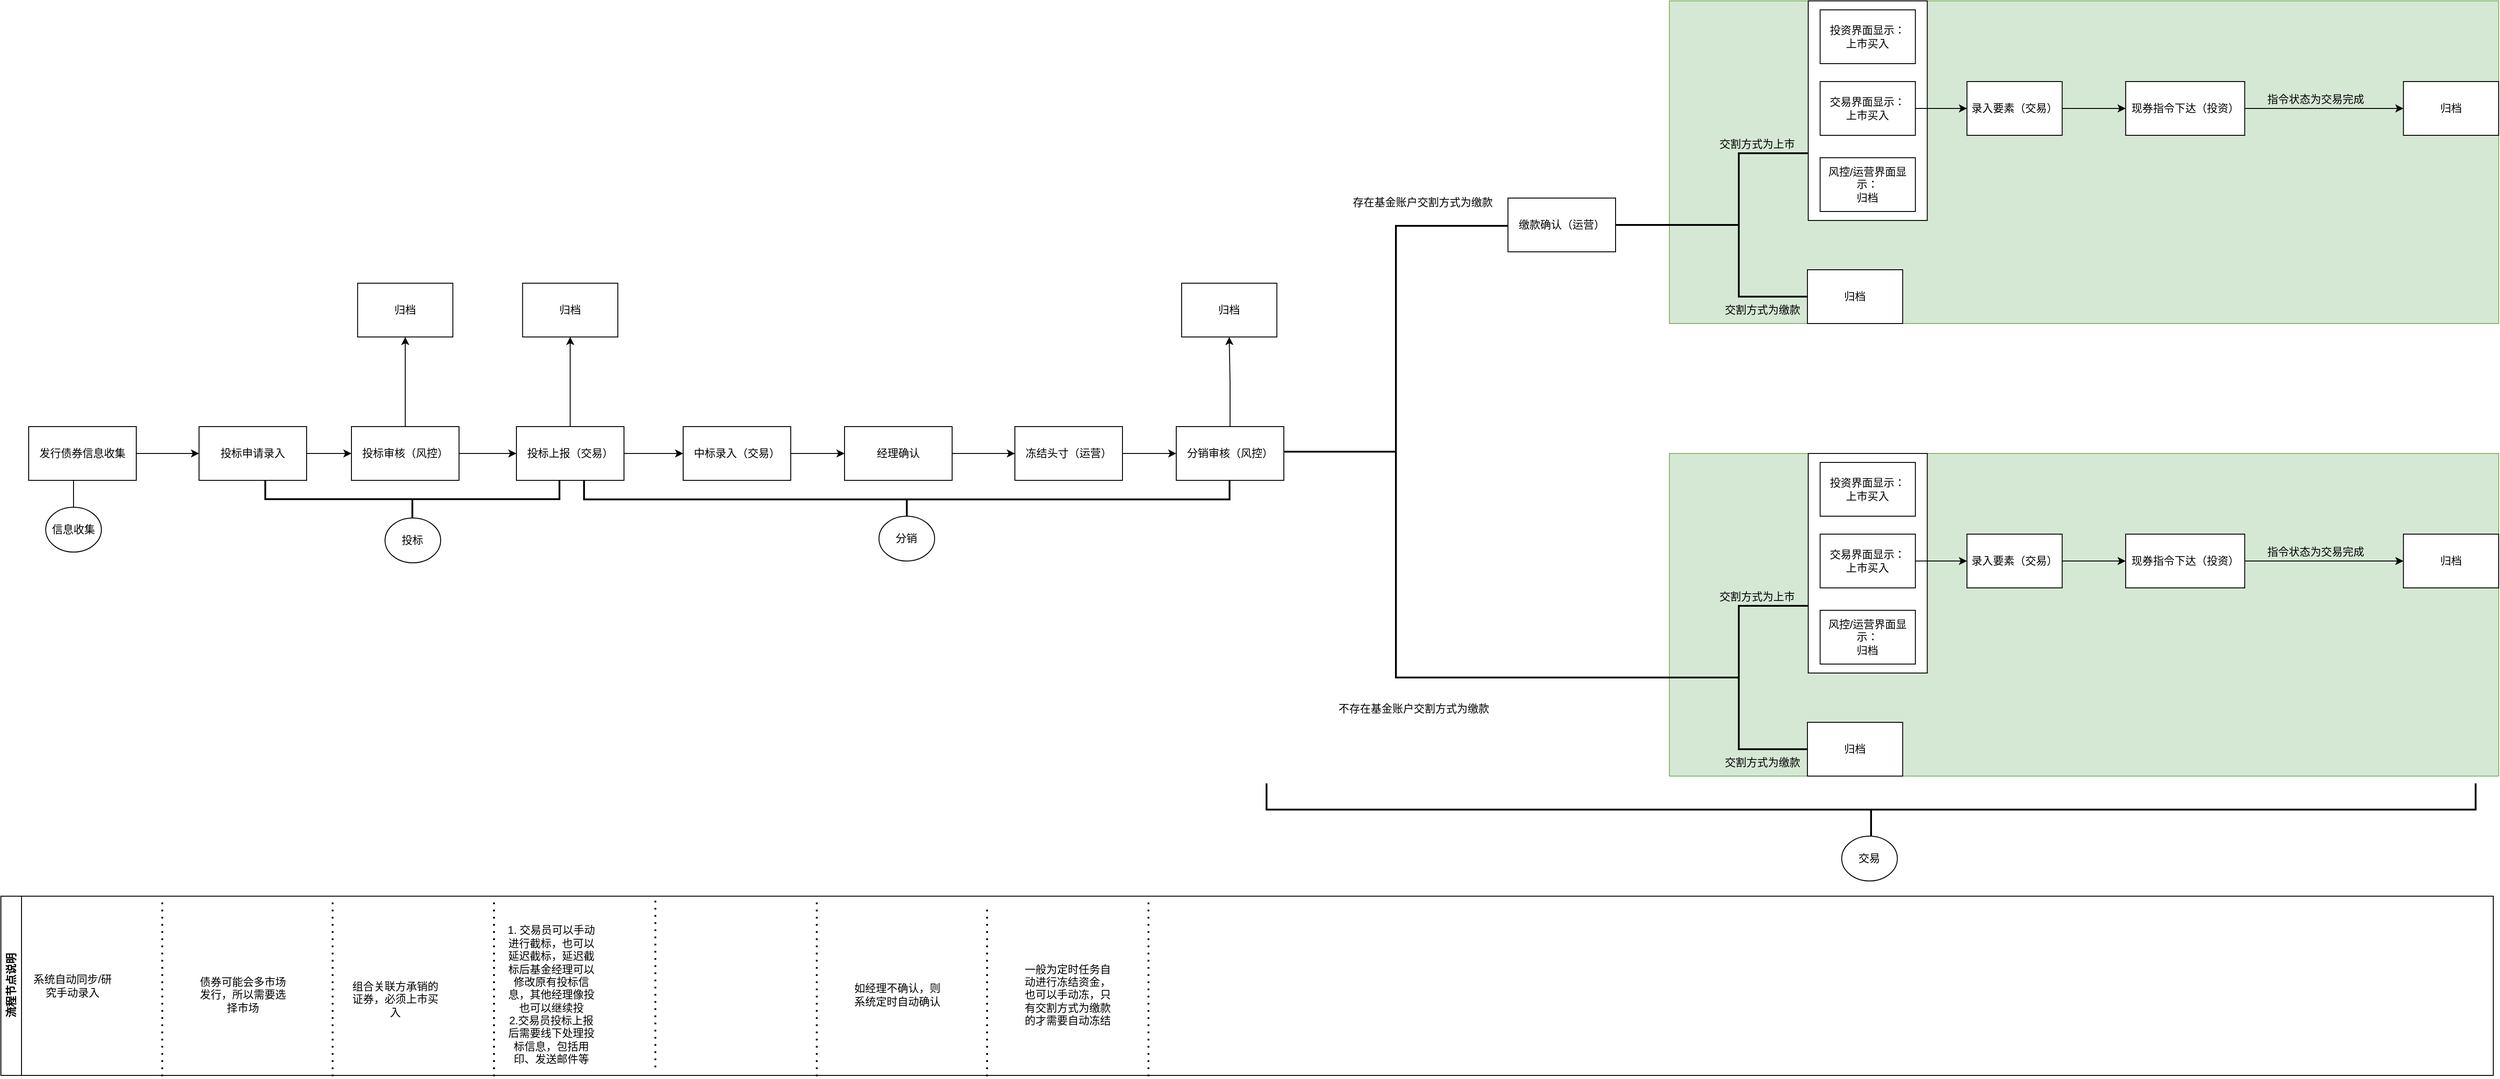<mxfile version="21.6.5" type="github">
  <diagram name="Page-1" id="9l_n-vJ5dFMjZLFDEs7Z">
    <mxGraphModel dx="1691" dy="1612" grid="1" gridSize="10" guides="1" tooltips="1" connect="1" arrows="1" fold="1" page="1" pageScale="1" pageWidth="827" pageHeight="1169" math="0" shadow="0">
      <root>
        <mxCell id="0" />
        <mxCell id="1" parent="0" />
        <mxCell id="hEPiWNOAB4XM48eltgoP-20" style="edgeStyle=orthogonalEdgeStyle;rounded=0;orthogonalLoop=1;jettySize=auto;html=1;entryX=0;entryY=0.5;entryDx=0;entryDy=0;" parent="1" source="hEPiWNOAB4XM48eltgoP-1" target="hEPiWNOAB4XM48eltgoP-2" edge="1">
          <mxGeometry relative="1" as="geometry" />
        </mxCell>
        <mxCell id="hEPiWNOAB4XM48eltgoP-1" value="投标申请录入" style="rounded=0;whiteSpace=wrap;html=1;" parent="1" vertex="1">
          <mxGeometry x="60" y="350" width="120" height="60" as="geometry" />
        </mxCell>
        <mxCell id="hEPiWNOAB4XM48eltgoP-21" style="edgeStyle=orthogonalEdgeStyle;rounded=0;orthogonalLoop=1;jettySize=auto;html=1;entryX=0;entryY=0.5;entryDx=0;entryDy=0;" parent="1" source="hEPiWNOAB4XM48eltgoP-2" target="hEPiWNOAB4XM48eltgoP-5" edge="1">
          <mxGeometry relative="1" as="geometry" />
        </mxCell>
        <mxCell id="M6cpoT_YFVFPnxx10Tcq-92" style="edgeStyle=orthogonalEdgeStyle;rounded=0;orthogonalLoop=1;jettySize=auto;html=1;entryX=0.5;entryY=1;entryDx=0;entryDy=0;" edge="1" parent="1" source="hEPiWNOAB4XM48eltgoP-2" target="M6cpoT_YFVFPnxx10Tcq-89">
          <mxGeometry relative="1" as="geometry" />
        </mxCell>
        <mxCell id="hEPiWNOAB4XM48eltgoP-2" value="投标审核（风控）" style="rounded=0;whiteSpace=wrap;html=1;" parent="1" vertex="1">
          <mxGeometry x="230" y="350" width="120" height="60" as="geometry" />
        </mxCell>
        <mxCell id="hEPiWNOAB4XM48eltgoP-23" style="edgeStyle=orthogonalEdgeStyle;rounded=0;orthogonalLoop=1;jettySize=auto;html=1;" parent="1" source="hEPiWNOAB4XM48eltgoP-5" target="hEPiWNOAB4XM48eltgoP-6" edge="1">
          <mxGeometry relative="1" as="geometry" />
        </mxCell>
        <mxCell id="M6cpoT_YFVFPnxx10Tcq-93" style="edgeStyle=orthogonalEdgeStyle;rounded=0;orthogonalLoop=1;jettySize=auto;html=1;entryX=0.5;entryY=1;entryDx=0;entryDy=0;" edge="1" parent="1" source="hEPiWNOAB4XM48eltgoP-5" target="M6cpoT_YFVFPnxx10Tcq-90">
          <mxGeometry relative="1" as="geometry" />
        </mxCell>
        <mxCell id="hEPiWNOAB4XM48eltgoP-5" value="投标上报（交易）" style="rounded=0;whiteSpace=wrap;html=1;" parent="1" vertex="1">
          <mxGeometry x="414" y="350" width="120" height="60" as="geometry" />
        </mxCell>
        <mxCell id="hEPiWNOAB4XM48eltgoP-24" style="edgeStyle=orthogonalEdgeStyle;rounded=0;orthogonalLoop=1;jettySize=auto;html=1;entryX=0;entryY=0.5;entryDx=0;entryDy=0;" parent="1" source="hEPiWNOAB4XM48eltgoP-6" target="hEPiWNOAB4XM48eltgoP-7" edge="1">
          <mxGeometry relative="1" as="geometry" />
        </mxCell>
        <mxCell id="hEPiWNOAB4XM48eltgoP-6" value="中标录入（交易）" style="rounded=0;whiteSpace=wrap;html=1;" parent="1" vertex="1">
          <mxGeometry x="600" y="350" width="120" height="60" as="geometry" />
        </mxCell>
        <mxCell id="hEPiWNOAB4XM48eltgoP-25" style="edgeStyle=orthogonalEdgeStyle;rounded=0;orthogonalLoop=1;jettySize=auto;html=1;entryX=0;entryY=0.5;entryDx=0;entryDy=0;" parent="1" source="hEPiWNOAB4XM48eltgoP-7" target="hEPiWNOAB4XM48eltgoP-8" edge="1">
          <mxGeometry relative="1" as="geometry" />
        </mxCell>
        <mxCell id="hEPiWNOAB4XM48eltgoP-7" value="经理确认" style="rounded=0;whiteSpace=wrap;html=1;" parent="1" vertex="1">
          <mxGeometry x="780" y="350" width="120" height="60" as="geometry" />
        </mxCell>
        <mxCell id="hEPiWNOAB4XM48eltgoP-26" style="edgeStyle=orthogonalEdgeStyle;rounded=0;orthogonalLoop=1;jettySize=auto;html=1;entryX=0;entryY=0.5;entryDx=0;entryDy=0;" parent="1" source="hEPiWNOAB4XM48eltgoP-8" target="hEPiWNOAB4XM48eltgoP-9" edge="1">
          <mxGeometry relative="1" as="geometry" />
        </mxCell>
        <mxCell id="hEPiWNOAB4XM48eltgoP-8" value="冻结头寸（运营）" style="rounded=0;whiteSpace=wrap;html=1;" parent="1" vertex="1">
          <mxGeometry x="970" y="350" width="120" height="60" as="geometry" />
        </mxCell>
        <mxCell id="M6cpoT_YFVFPnxx10Tcq-94" style="edgeStyle=orthogonalEdgeStyle;rounded=0;orthogonalLoop=1;jettySize=auto;html=1;" edge="1" parent="1" source="hEPiWNOAB4XM48eltgoP-9" target="M6cpoT_YFVFPnxx10Tcq-91">
          <mxGeometry relative="1" as="geometry" />
        </mxCell>
        <mxCell id="hEPiWNOAB4XM48eltgoP-9" value="分销审核（风控）" style="rounded=0;whiteSpace=wrap;html=1;" parent="1" vertex="1">
          <mxGeometry x="1150" y="350" width="120" height="60" as="geometry" />
        </mxCell>
        <mxCell id="hEPiWNOAB4XM48eltgoP-17" value="" style="group" parent="1" vertex="1" connectable="0">
          <mxGeometry x="109" y="406" width="331" height="212.5" as="geometry" />
        </mxCell>
        <mxCell id="hEPiWNOAB4XM48eltgoP-14" value="" style="strokeWidth=2;html=1;shape=mxgraph.flowchart.annotation_2;align=left;labelPosition=right;pointerEvents=1;rotation=-90;" parent="hEPiWNOAB4XM48eltgoP-17" vertex="1">
          <mxGeometry x="168.25" y="-139.06" width="41.38" height="328.13" as="geometry" />
        </mxCell>
        <mxCell id="hEPiWNOAB4XM48eltgoP-16" value="投标" style="ellipse;whiteSpace=wrap;html=1;" parent="hEPiWNOAB4XM48eltgoP-17" vertex="1">
          <mxGeometry x="158.469" y="46" width="62.062" height="50" as="geometry" />
        </mxCell>
        <mxCell id="M6cpoT_YFVFPnxx10Tcq-79" value="" style="endArrow=none;dashed=1;html=1;dashPattern=1 3;strokeWidth=2;rounded=0;" edge="1" parent="hEPiWNOAB4XM48eltgoP-17">
          <mxGeometry width="50" height="50" relative="1" as="geometry">
            <mxPoint x="100" y="669" as="sourcePoint" />
            <mxPoint x="100" y="469" as="targetPoint" />
          </mxGeometry>
        </mxCell>
        <mxCell id="hEPiWNOAB4XM48eltgoP-18" value="" style="strokeWidth=2;html=1;shape=mxgraph.flowchart.annotation_2;align=left;labelPosition=right;pointerEvents=1;rotation=-90;" parent="1" vertex="1">
          <mxGeometry x="828.75" y="71.25" width="41.38" height="720" as="geometry" />
        </mxCell>
        <mxCell id="hEPiWNOAB4XM48eltgoP-19" value="分销" style="ellipse;whiteSpace=wrap;html=1;" parent="1" vertex="1">
          <mxGeometry x="818.409" y="450" width="62.062" height="50" as="geometry" />
        </mxCell>
        <mxCell id="M6cpoT_YFVFPnxx10Tcq-2" style="edgeStyle=orthogonalEdgeStyle;rounded=0;orthogonalLoop=1;jettySize=auto;html=1;" edge="1" parent="1" source="M6cpoT_YFVFPnxx10Tcq-1" target="hEPiWNOAB4XM48eltgoP-1">
          <mxGeometry relative="1" as="geometry" />
        </mxCell>
        <mxCell id="M6cpoT_YFVFPnxx10Tcq-1" value="发行债券信息收集&lt;br&gt;" style="rounded=0;whiteSpace=wrap;html=1;" vertex="1" parent="1">
          <mxGeometry x="-130" y="350" width="120" height="60" as="geometry" />
        </mxCell>
        <mxCell id="M6cpoT_YFVFPnxx10Tcq-64" value="" style="group" vertex="1" connectable="0" parent="1">
          <mxGeometry x="1270" y="-125" width="1355" height="865" as="geometry" />
        </mxCell>
        <mxCell id="M6cpoT_YFVFPnxx10Tcq-24" value="缴款确认（运营）" style="rounded=0;whiteSpace=wrap;html=1;" vertex="1" parent="M6cpoT_YFVFPnxx10Tcq-64">
          <mxGeometry x="250" y="220" width="120" height="60" as="geometry" />
        </mxCell>
        <mxCell id="M6cpoT_YFVFPnxx10Tcq-25" value="" style="strokeWidth=2;html=1;shape=mxgraph.flowchart.annotation_2;align=left;labelPosition=right;pointerEvents=1;" vertex="1" parent="M6cpoT_YFVFPnxx10Tcq-64">
          <mxGeometry y="251" width="250" height="504" as="geometry" />
        </mxCell>
        <mxCell id="M6cpoT_YFVFPnxx10Tcq-26" value="存在基金账户交割方式为缴款" style="text;html=1;strokeColor=none;fillColor=none;align=center;verticalAlign=middle;whiteSpace=wrap;rounded=0;" vertex="1" parent="M6cpoT_YFVFPnxx10Tcq-64">
          <mxGeometry x="40" y="210" width="230" height="30" as="geometry" />
        </mxCell>
        <mxCell id="M6cpoT_YFVFPnxx10Tcq-44" value="" style="group;fillColor=#d5e8d4;strokeColor=#82b366;fillStyle=auto;" vertex="1" connectable="0" parent="M6cpoT_YFVFPnxx10Tcq-64">
          <mxGeometry x="430" width="925" height="360" as="geometry" />
        </mxCell>
        <mxCell id="M6cpoT_YFVFPnxx10Tcq-9" value="" style="strokeWidth=2;html=1;shape=mxgraph.flowchart.annotation_2;align=left;labelPosition=right;pointerEvents=1;" vertex="1" parent="M6cpoT_YFVFPnxx10Tcq-44">
          <mxGeometry y="170" width="154.9" height="160" as="geometry" />
        </mxCell>
        <mxCell id="M6cpoT_YFVFPnxx10Tcq-11" value="归档" style="rounded=0;whiteSpace=wrap;html=1;" vertex="1" parent="M6cpoT_YFVFPnxx10Tcq-44">
          <mxGeometry x="154.019" y="300" width="106.22" height="60" as="geometry" />
        </mxCell>
        <mxCell id="M6cpoT_YFVFPnxx10Tcq-12" value="交割方式为上市" style="text;html=1;strokeColor=none;fillColor=none;align=center;verticalAlign=middle;whiteSpace=wrap;rounded=0;" vertex="1" parent="M6cpoT_YFVFPnxx10Tcq-44">
          <mxGeometry x="40.493" y="145" width="115.687" height="30" as="geometry" />
        </mxCell>
        <mxCell id="M6cpoT_YFVFPnxx10Tcq-13" value="交割方式为缴款" style="text;html=1;strokeColor=none;fillColor=none;align=center;verticalAlign=middle;whiteSpace=wrap;rounded=0;" vertex="1" parent="M6cpoT_YFVFPnxx10Tcq-44">
          <mxGeometry x="40.49" y="330" width="127.688" height="30" as="geometry" />
        </mxCell>
        <mxCell id="M6cpoT_YFVFPnxx10Tcq-14" value="" style="rounded=0;whiteSpace=wrap;html=1;" vertex="1" parent="M6cpoT_YFVFPnxx10Tcq-44">
          <mxGeometry x="154.904" width="132.775" height="245" as="geometry" />
        </mxCell>
        <mxCell id="M6cpoT_YFVFPnxx10Tcq-10" value="投资界面显示：&lt;br&gt;上市买入" style="rounded=0;whiteSpace=wrap;html=1;" vertex="1" parent="M6cpoT_YFVFPnxx10Tcq-44">
          <mxGeometry x="168.182" y="10" width="106.22" height="60" as="geometry" />
        </mxCell>
        <mxCell id="M6cpoT_YFVFPnxx10Tcq-15" value="风控/运营界面显示：&lt;br&gt;归档" style="rounded=0;whiteSpace=wrap;html=1;" vertex="1" parent="M6cpoT_YFVFPnxx10Tcq-44">
          <mxGeometry x="168.182" y="175" width="106.22" height="60" as="geometry" />
        </mxCell>
        <mxCell id="M6cpoT_YFVFPnxx10Tcq-16" value="交易界面显示：&lt;br&gt;上市买入" style="rounded=0;whiteSpace=wrap;html=1;" vertex="1" parent="M6cpoT_YFVFPnxx10Tcq-44">
          <mxGeometry x="168.182" y="90" width="106.22" height="60" as="geometry" />
        </mxCell>
        <mxCell id="M6cpoT_YFVFPnxx10Tcq-17" value="录入要素（交易）" style="rounded=0;whiteSpace=wrap;html=1;" vertex="1" parent="M6cpoT_YFVFPnxx10Tcq-44">
          <mxGeometry x="331.938" y="90" width="106.22" height="60" as="geometry" />
        </mxCell>
        <mxCell id="M6cpoT_YFVFPnxx10Tcq-18" style="edgeStyle=orthogonalEdgeStyle;rounded=0;orthogonalLoop=1;jettySize=auto;html=1;entryX=0;entryY=0.5;entryDx=0;entryDy=0;" edge="1" parent="M6cpoT_YFVFPnxx10Tcq-44" source="M6cpoT_YFVFPnxx10Tcq-16" target="M6cpoT_YFVFPnxx10Tcq-17">
          <mxGeometry relative="1" as="geometry" />
        </mxCell>
        <mxCell id="M6cpoT_YFVFPnxx10Tcq-19" value="归档" style="rounded=0;whiteSpace=wrap;html=1;" vertex="1" parent="M6cpoT_YFVFPnxx10Tcq-44">
          <mxGeometry x="818.78" y="90" width="106.22" height="60" as="geometry" />
        </mxCell>
        <mxCell id="M6cpoT_YFVFPnxx10Tcq-22" style="edgeStyle=orthogonalEdgeStyle;rounded=0;orthogonalLoop=1;jettySize=auto;html=1;entryX=0;entryY=0.5;entryDx=0;entryDy=0;" edge="1" parent="M6cpoT_YFVFPnxx10Tcq-44" source="M6cpoT_YFVFPnxx10Tcq-20" target="M6cpoT_YFVFPnxx10Tcq-19">
          <mxGeometry relative="1" as="geometry" />
        </mxCell>
        <mxCell id="M6cpoT_YFVFPnxx10Tcq-20" value="现券指令下达（投资）" style="rounded=0;whiteSpace=wrap;html=1;" vertex="1" parent="M6cpoT_YFVFPnxx10Tcq-44">
          <mxGeometry x="508.971" y="90" width="132.775" height="60" as="geometry" />
        </mxCell>
        <mxCell id="M6cpoT_YFVFPnxx10Tcq-21" style="edgeStyle=orthogonalEdgeStyle;rounded=0;orthogonalLoop=1;jettySize=auto;html=1;entryX=0;entryY=0.5;entryDx=0;entryDy=0;" edge="1" parent="M6cpoT_YFVFPnxx10Tcq-44" source="M6cpoT_YFVFPnxx10Tcq-17" target="M6cpoT_YFVFPnxx10Tcq-20">
          <mxGeometry relative="1" as="geometry" />
        </mxCell>
        <mxCell id="M6cpoT_YFVFPnxx10Tcq-23" value="指令状态为交易完成" style="text;html=1;strokeColor=none;fillColor=none;align=center;verticalAlign=middle;whiteSpace=wrap;rounded=0;" vertex="1" parent="M6cpoT_YFVFPnxx10Tcq-44">
          <mxGeometry x="659.45" y="95" width="123.923" height="30" as="geometry" />
        </mxCell>
        <mxCell id="M6cpoT_YFVFPnxx10Tcq-46" value="" style="group;fillColor=#d5e8d4;strokeColor=#82b366;fillStyle=auto;" vertex="1" connectable="0" parent="M6cpoT_YFVFPnxx10Tcq-64">
          <mxGeometry x="430" y="505" width="925" height="360" as="geometry" />
        </mxCell>
        <mxCell id="M6cpoT_YFVFPnxx10Tcq-47" value="" style="strokeWidth=2;html=1;shape=mxgraph.flowchart.annotation_2;align=left;labelPosition=right;pointerEvents=1;" vertex="1" parent="M6cpoT_YFVFPnxx10Tcq-46">
          <mxGeometry y="170" width="154.9" height="160" as="geometry" />
        </mxCell>
        <mxCell id="M6cpoT_YFVFPnxx10Tcq-48" value="归档" style="rounded=0;whiteSpace=wrap;html=1;" vertex="1" parent="M6cpoT_YFVFPnxx10Tcq-46">
          <mxGeometry x="154.019" y="300" width="106.22" height="60" as="geometry" />
        </mxCell>
        <mxCell id="M6cpoT_YFVFPnxx10Tcq-49" value="交割方式为上市" style="text;html=1;strokeColor=none;fillColor=none;align=center;verticalAlign=middle;whiteSpace=wrap;rounded=0;" vertex="1" parent="M6cpoT_YFVFPnxx10Tcq-46">
          <mxGeometry x="40.493" y="145" width="115.687" height="30" as="geometry" />
        </mxCell>
        <mxCell id="M6cpoT_YFVFPnxx10Tcq-50" value="交割方式为缴款" style="text;html=1;strokeColor=none;fillColor=none;align=center;verticalAlign=middle;whiteSpace=wrap;rounded=0;" vertex="1" parent="M6cpoT_YFVFPnxx10Tcq-46">
          <mxGeometry x="40.49" y="330" width="127.688" height="30" as="geometry" />
        </mxCell>
        <mxCell id="M6cpoT_YFVFPnxx10Tcq-51" value="" style="rounded=0;whiteSpace=wrap;html=1;" vertex="1" parent="M6cpoT_YFVFPnxx10Tcq-46">
          <mxGeometry x="154.904" width="132.775" height="245" as="geometry" />
        </mxCell>
        <mxCell id="M6cpoT_YFVFPnxx10Tcq-52" value="投资界面显示：&lt;br&gt;上市买入" style="rounded=0;whiteSpace=wrap;html=1;" vertex="1" parent="M6cpoT_YFVFPnxx10Tcq-46">
          <mxGeometry x="168.182" y="10" width="106.22" height="60" as="geometry" />
        </mxCell>
        <mxCell id="M6cpoT_YFVFPnxx10Tcq-53" value="风控/运营界面显示：&lt;br&gt;归档" style="rounded=0;whiteSpace=wrap;html=1;" vertex="1" parent="M6cpoT_YFVFPnxx10Tcq-46">
          <mxGeometry x="168.182" y="175" width="106.22" height="60" as="geometry" />
        </mxCell>
        <mxCell id="M6cpoT_YFVFPnxx10Tcq-54" value="交易界面显示：&lt;br&gt;上市买入" style="rounded=0;whiteSpace=wrap;html=1;" vertex="1" parent="M6cpoT_YFVFPnxx10Tcq-46">
          <mxGeometry x="168.182" y="90" width="106.22" height="60" as="geometry" />
        </mxCell>
        <mxCell id="M6cpoT_YFVFPnxx10Tcq-55" value="录入要素（交易）" style="rounded=0;whiteSpace=wrap;html=1;" vertex="1" parent="M6cpoT_YFVFPnxx10Tcq-46">
          <mxGeometry x="331.938" y="90" width="106.22" height="60" as="geometry" />
        </mxCell>
        <mxCell id="M6cpoT_YFVFPnxx10Tcq-56" style="edgeStyle=orthogonalEdgeStyle;rounded=0;orthogonalLoop=1;jettySize=auto;html=1;entryX=0;entryY=0.5;entryDx=0;entryDy=0;" edge="1" parent="M6cpoT_YFVFPnxx10Tcq-46" source="M6cpoT_YFVFPnxx10Tcq-54" target="M6cpoT_YFVFPnxx10Tcq-55">
          <mxGeometry relative="1" as="geometry" />
        </mxCell>
        <mxCell id="M6cpoT_YFVFPnxx10Tcq-57" value="归档" style="rounded=0;whiteSpace=wrap;html=1;" vertex="1" parent="M6cpoT_YFVFPnxx10Tcq-46">
          <mxGeometry x="818.78" y="90" width="106.22" height="60" as="geometry" />
        </mxCell>
        <mxCell id="M6cpoT_YFVFPnxx10Tcq-58" style="edgeStyle=orthogonalEdgeStyle;rounded=0;orthogonalLoop=1;jettySize=auto;html=1;entryX=0;entryY=0.5;entryDx=0;entryDy=0;" edge="1" parent="M6cpoT_YFVFPnxx10Tcq-46" source="M6cpoT_YFVFPnxx10Tcq-59" target="M6cpoT_YFVFPnxx10Tcq-57">
          <mxGeometry relative="1" as="geometry" />
        </mxCell>
        <mxCell id="M6cpoT_YFVFPnxx10Tcq-59" value="现券指令下达（投资）" style="rounded=0;whiteSpace=wrap;html=1;" vertex="1" parent="M6cpoT_YFVFPnxx10Tcq-46">
          <mxGeometry x="508.971" y="90" width="132.775" height="60" as="geometry" />
        </mxCell>
        <mxCell id="M6cpoT_YFVFPnxx10Tcq-60" style="edgeStyle=orthogonalEdgeStyle;rounded=0;orthogonalLoop=1;jettySize=auto;html=1;entryX=0;entryY=0.5;entryDx=0;entryDy=0;" edge="1" parent="M6cpoT_YFVFPnxx10Tcq-46" source="M6cpoT_YFVFPnxx10Tcq-55" target="M6cpoT_YFVFPnxx10Tcq-59">
          <mxGeometry relative="1" as="geometry" />
        </mxCell>
        <mxCell id="M6cpoT_YFVFPnxx10Tcq-61" value="指令状态为交易完成" style="text;html=1;strokeColor=none;fillColor=none;align=center;verticalAlign=middle;whiteSpace=wrap;rounded=0;" vertex="1" parent="M6cpoT_YFVFPnxx10Tcq-46">
          <mxGeometry x="659.45" y="95" width="123.923" height="30" as="geometry" />
        </mxCell>
        <mxCell id="M6cpoT_YFVFPnxx10Tcq-62" value="" style="endArrow=none;html=1;rounded=0;exitX=1;exitY=0.5;exitDx=0;exitDy=0;entryX=0;entryY=0.5;entryDx=0;entryDy=0;entryPerimeter=0;strokeWidth=2;" edge="1" parent="M6cpoT_YFVFPnxx10Tcq-64" source="M6cpoT_YFVFPnxx10Tcq-24" target="M6cpoT_YFVFPnxx10Tcq-9">
          <mxGeometry width="50" height="50" relative="1" as="geometry">
            <mxPoint x="480" y="385" as="sourcePoint" />
            <mxPoint x="530" y="335" as="targetPoint" />
          </mxGeometry>
        </mxCell>
        <mxCell id="M6cpoT_YFVFPnxx10Tcq-63" value="不存在基金账户交割方式为缴款" style="text;html=1;strokeColor=none;fillColor=none;align=center;verticalAlign=middle;whiteSpace=wrap;rounded=0;" vertex="1" parent="M6cpoT_YFVFPnxx10Tcq-64">
          <mxGeometry x="30" y="775" width="230" height="30" as="geometry" />
        </mxCell>
        <mxCell id="M6cpoT_YFVFPnxx10Tcq-65" value="" style="endArrow=none;html=1;rounded=0;exitX=1;exitY=0.5;exitDx=0;exitDy=0;strokeWidth=2;entryX=0;entryY=0.5;entryDx=0;entryDy=0;entryPerimeter=0;" edge="1" parent="M6cpoT_YFVFPnxx10Tcq-64" target="M6cpoT_YFVFPnxx10Tcq-47">
          <mxGeometry width="50" height="50" relative="1" as="geometry">
            <mxPoint x="250" y="755" as="sourcePoint" />
            <mxPoint x="420" y="755" as="targetPoint" />
          </mxGeometry>
        </mxCell>
        <mxCell id="M6cpoT_YFVFPnxx10Tcq-66" value="流程节点说明" style="swimlane;horizontal=0;whiteSpace=wrap;html=1;" vertex="1" parent="1">
          <mxGeometry x="-161" y="874" width="2780" height="200" as="geometry" />
        </mxCell>
        <mxCell id="M6cpoT_YFVFPnxx10Tcq-76" value="系统自动同步/研究手动录入" style="text;html=1;strokeColor=none;fillColor=none;align=center;verticalAlign=middle;whiteSpace=wrap;rounded=0;" vertex="1" parent="M6cpoT_YFVFPnxx10Tcq-66">
          <mxGeometry x="30" y="65" width="100" height="70" as="geometry" />
        </mxCell>
        <mxCell id="M6cpoT_YFVFPnxx10Tcq-78" value="债券可能会多市场发行，所以需要选择市场" style="text;html=1;strokeColor=none;fillColor=none;align=center;verticalAlign=middle;whiteSpace=wrap;rounded=0;" vertex="1" parent="M6cpoT_YFVFPnxx10Tcq-66">
          <mxGeometry x="220" y="75" width="100" height="70" as="geometry" />
        </mxCell>
        <mxCell id="M6cpoT_YFVFPnxx10Tcq-80" value="组合关联方承销的证券，必须上市买入" style="text;html=1;strokeColor=none;fillColor=none;align=center;verticalAlign=middle;whiteSpace=wrap;rounded=0;" vertex="1" parent="M6cpoT_YFVFPnxx10Tcq-66">
          <mxGeometry x="390" y="80" width="100" height="70" as="geometry" />
        </mxCell>
        <mxCell id="M6cpoT_YFVFPnxx10Tcq-82" value="1. 交易员可以手动进行截标，也可以延迟截标，延迟截标后基金经理可以修改原有投标信息，其他经理像投也可以继续投&lt;br style=&quot;border-color: var(--border-color);&quot;&gt;2.交易员投标上报后需要线下处理投标信息，包括用印、发送邮件等" style="text;html=1;strokeColor=none;fillColor=none;align=center;verticalAlign=middle;whiteSpace=wrap;rounded=0;" vertex="1" parent="M6cpoT_YFVFPnxx10Tcq-66">
          <mxGeometry x="563.5" y="75" width="100" height="70" as="geometry" />
        </mxCell>
        <mxCell id="M6cpoT_YFVFPnxx10Tcq-86" value="如经理不确认，则系统定时自动确认" style="text;html=1;strokeColor=none;fillColor=none;align=center;verticalAlign=middle;whiteSpace=wrap;rounded=0;" vertex="1" parent="M6cpoT_YFVFPnxx10Tcq-66">
          <mxGeometry x="950" y="75" width="100" height="70" as="geometry" />
        </mxCell>
        <mxCell id="M6cpoT_YFVFPnxx10Tcq-88" value="一般为定时任务自动进行冻结资金，也可以手动冻，只有交割方式为缴款的才需要自动冻结" style="text;html=1;strokeColor=none;fillColor=none;align=center;verticalAlign=middle;whiteSpace=wrap;rounded=0;" vertex="1" parent="M6cpoT_YFVFPnxx10Tcq-66">
          <mxGeometry x="1140" y="75" width="100" height="70" as="geometry" />
        </mxCell>
        <mxCell id="M6cpoT_YFVFPnxx10Tcq-77" value="" style="endArrow=none;dashed=1;html=1;dashPattern=1 3;strokeWidth=2;rounded=0;" edge="1" parent="1">
          <mxGeometry width="50" height="50" relative="1" as="geometry">
            <mxPoint x="19" y="1075" as="sourcePoint" />
            <mxPoint x="19" y="875" as="targetPoint" />
          </mxGeometry>
        </mxCell>
        <mxCell id="M6cpoT_YFVFPnxx10Tcq-81" value="" style="endArrow=none;dashed=1;html=1;dashPattern=1 3;strokeWidth=2;rounded=0;" edge="1" parent="1">
          <mxGeometry width="50" height="50" relative="1" as="geometry">
            <mxPoint x="389" y="1075" as="sourcePoint" />
            <mxPoint x="389" y="875" as="targetPoint" />
          </mxGeometry>
        </mxCell>
        <mxCell id="M6cpoT_YFVFPnxx10Tcq-83" value="" style="endArrow=none;dashed=1;html=1;dashPattern=1 3;strokeWidth=2;rounded=0;" edge="1" parent="1">
          <mxGeometry width="50" height="50" relative="1" as="geometry">
            <mxPoint x="569" y="1065" as="sourcePoint" />
            <mxPoint x="569" y="875" as="targetPoint" />
          </mxGeometry>
        </mxCell>
        <mxCell id="M6cpoT_YFVFPnxx10Tcq-84" value="" style="endArrow=none;dashed=1;html=1;dashPattern=1 3;strokeWidth=2;rounded=0;" edge="1" parent="1">
          <mxGeometry width="50" height="50" relative="1" as="geometry">
            <mxPoint x="749" y="1075" as="sourcePoint" />
            <mxPoint x="749" y="875" as="targetPoint" />
          </mxGeometry>
        </mxCell>
        <mxCell id="M6cpoT_YFVFPnxx10Tcq-85" value="" style="endArrow=none;dashed=1;html=1;dashPattern=1 3;strokeWidth=2;rounded=0;" edge="1" parent="1">
          <mxGeometry width="50" height="50" relative="1" as="geometry">
            <mxPoint x="939" y="1075" as="sourcePoint" />
            <mxPoint x="939" y="885" as="targetPoint" />
          </mxGeometry>
        </mxCell>
        <mxCell id="M6cpoT_YFVFPnxx10Tcq-87" value="" style="endArrow=none;dashed=1;html=1;dashPattern=1 3;strokeWidth=2;rounded=0;" edge="1" parent="1">
          <mxGeometry width="50" height="50" relative="1" as="geometry">
            <mxPoint x="1119" y="1075" as="sourcePoint" />
            <mxPoint x="1119" y="875" as="targetPoint" />
          </mxGeometry>
        </mxCell>
        <mxCell id="M6cpoT_YFVFPnxx10Tcq-89" value="归档" style="rounded=0;whiteSpace=wrap;html=1;" vertex="1" parent="1">
          <mxGeometry x="236.89" y="190" width="106.22" height="60" as="geometry" />
        </mxCell>
        <mxCell id="M6cpoT_YFVFPnxx10Tcq-90" value="归档" style="rounded=0;whiteSpace=wrap;html=1;" vertex="1" parent="1">
          <mxGeometry x="420.89" y="190" width="106.22" height="60" as="geometry" />
        </mxCell>
        <mxCell id="M6cpoT_YFVFPnxx10Tcq-91" value="归档" style="rounded=0;whiteSpace=wrap;html=1;" vertex="1" parent="1">
          <mxGeometry x="1156.0" y="190" width="106.22" height="60" as="geometry" />
        </mxCell>
        <mxCell id="M6cpoT_YFVFPnxx10Tcq-96" value="交易" style="ellipse;whiteSpace=wrap;html=1;" vertex="1" parent="1">
          <mxGeometry x="1892.249" y="807" width="62.062" height="50" as="geometry" />
        </mxCell>
        <mxCell id="M6cpoT_YFVFPnxx10Tcq-97" value="" style="strokeWidth=2;html=1;shape=mxgraph.flowchart.annotation_2;align=left;labelPosition=right;pointerEvents=1;rotation=-90;" vertex="1" parent="1">
          <mxGeometry x="1895.69" y="103.07" width="58.62" height="1348.62" as="geometry" />
        </mxCell>
        <mxCell id="M6cpoT_YFVFPnxx10Tcq-101" value="信息收集" style="ellipse;whiteSpace=wrap;html=1;" vertex="1" parent="1">
          <mxGeometry x="-111.001" y="440" width="62.062" height="50" as="geometry" />
        </mxCell>
        <mxCell id="M6cpoT_YFVFPnxx10Tcq-102" value="" style="endArrow=none;html=1;rounded=0;exitX=0.5;exitY=0;exitDx=0;exitDy=0;" edge="1" parent="1" source="M6cpoT_YFVFPnxx10Tcq-101">
          <mxGeometry width="50" height="50" relative="1" as="geometry">
            <mxPoint x="-130" y="460" as="sourcePoint" />
            <mxPoint x="-80" y="410" as="targetPoint" />
          </mxGeometry>
        </mxCell>
      </root>
    </mxGraphModel>
  </diagram>
</mxfile>
